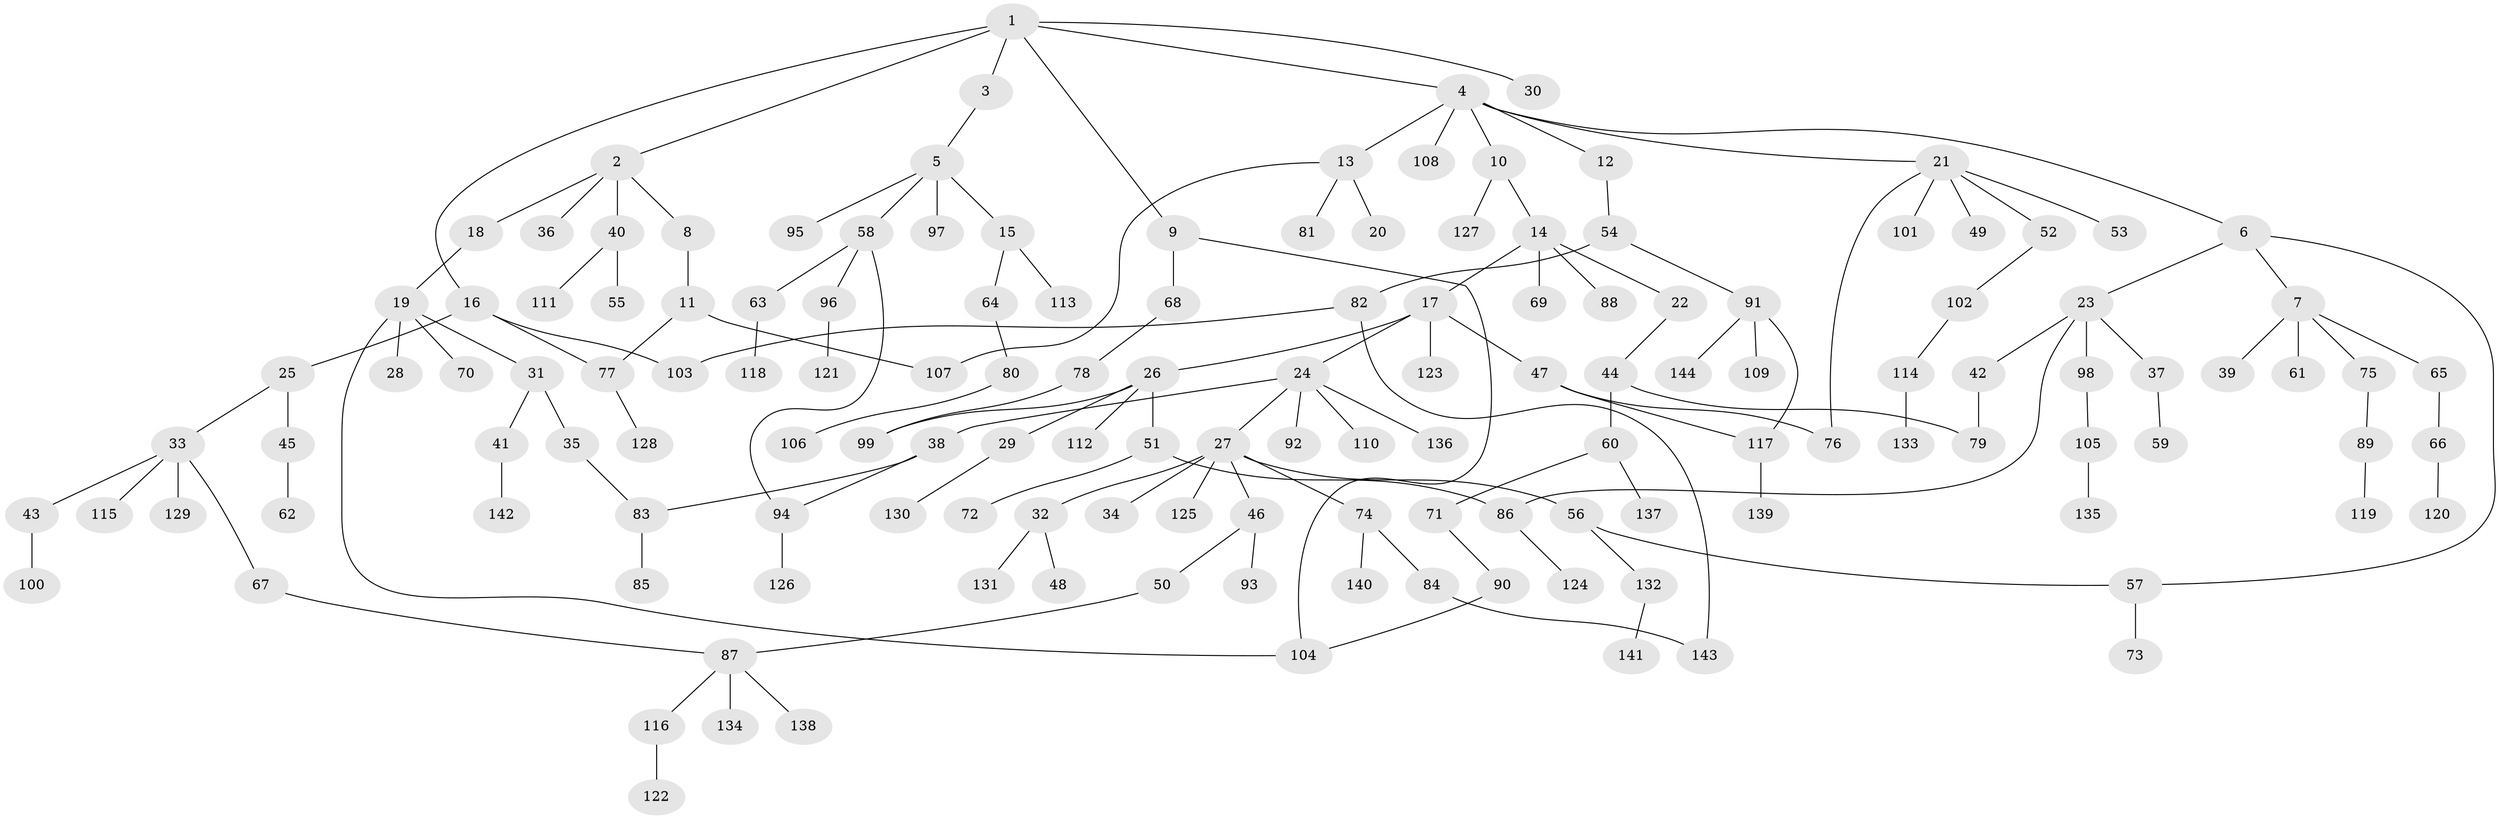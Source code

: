 // coarse degree distribution, {8: 0.019801980198019802, 5: 0.04950495049504951, 2: 0.27722772277227725, 6: 0.0297029702970297, 4: 0.07920792079207921, 3: 0.09900990099009901, 9: 0.009900990099009901, 1: 0.43564356435643564}
// Generated by graph-tools (version 1.1) at 2025/51/02/27/25 19:51:38]
// undirected, 144 vertices, 158 edges
graph export_dot {
graph [start="1"]
  node [color=gray90,style=filled];
  1;
  2;
  3;
  4;
  5;
  6;
  7;
  8;
  9;
  10;
  11;
  12;
  13;
  14;
  15;
  16;
  17;
  18;
  19;
  20;
  21;
  22;
  23;
  24;
  25;
  26;
  27;
  28;
  29;
  30;
  31;
  32;
  33;
  34;
  35;
  36;
  37;
  38;
  39;
  40;
  41;
  42;
  43;
  44;
  45;
  46;
  47;
  48;
  49;
  50;
  51;
  52;
  53;
  54;
  55;
  56;
  57;
  58;
  59;
  60;
  61;
  62;
  63;
  64;
  65;
  66;
  67;
  68;
  69;
  70;
  71;
  72;
  73;
  74;
  75;
  76;
  77;
  78;
  79;
  80;
  81;
  82;
  83;
  84;
  85;
  86;
  87;
  88;
  89;
  90;
  91;
  92;
  93;
  94;
  95;
  96;
  97;
  98;
  99;
  100;
  101;
  102;
  103;
  104;
  105;
  106;
  107;
  108;
  109;
  110;
  111;
  112;
  113;
  114;
  115;
  116;
  117;
  118;
  119;
  120;
  121;
  122;
  123;
  124;
  125;
  126;
  127;
  128;
  129;
  130;
  131;
  132;
  133;
  134;
  135;
  136;
  137;
  138;
  139;
  140;
  141;
  142;
  143;
  144;
  1 -- 2;
  1 -- 3;
  1 -- 4;
  1 -- 9;
  1 -- 16;
  1 -- 30;
  2 -- 8;
  2 -- 18;
  2 -- 36;
  2 -- 40;
  3 -- 5;
  4 -- 6;
  4 -- 10;
  4 -- 12;
  4 -- 13;
  4 -- 21;
  4 -- 108;
  5 -- 15;
  5 -- 58;
  5 -- 95;
  5 -- 97;
  6 -- 7;
  6 -- 23;
  6 -- 57;
  7 -- 39;
  7 -- 61;
  7 -- 65;
  7 -- 75;
  8 -- 11;
  9 -- 68;
  9 -- 104;
  10 -- 14;
  10 -- 127;
  11 -- 77;
  11 -- 107;
  12 -- 54;
  13 -- 20;
  13 -- 81;
  13 -- 107;
  14 -- 17;
  14 -- 22;
  14 -- 69;
  14 -- 88;
  15 -- 64;
  15 -- 113;
  16 -- 25;
  16 -- 103;
  16 -- 77;
  17 -- 24;
  17 -- 26;
  17 -- 47;
  17 -- 123;
  18 -- 19;
  19 -- 28;
  19 -- 31;
  19 -- 70;
  19 -- 104;
  21 -- 49;
  21 -- 52;
  21 -- 53;
  21 -- 101;
  21 -- 76;
  22 -- 44;
  23 -- 37;
  23 -- 42;
  23 -- 86;
  23 -- 98;
  24 -- 27;
  24 -- 38;
  24 -- 92;
  24 -- 110;
  24 -- 136;
  25 -- 33;
  25 -- 45;
  26 -- 29;
  26 -- 51;
  26 -- 99;
  26 -- 112;
  27 -- 32;
  27 -- 34;
  27 -- 46;
  27 -- 56;
  27 -- 74;
  27 -- 125;
  29 -- 130;
  31 -- 35;
  31 -- 41;
  32 -- 48;
  32 -- 131;
  33 -- 43;
  33 -- 67;
  33 -- 115;
  33 -- 129;
  35 -- 83;
  37 -- 59;
  38 -- 94;
  38 -- 83;
  40 -- 55;
  40 -- 111;
  41 -- 142;
  42 -- 79;
  43 -- 100;
  44 -- 60;
  44 -- 79;
  45 -- 62;
  46 -- 50;
  46 -- 93;
  47 -- 76;
  47 -- 117;
  50 -- 87;
  51 -- 72;
  51 -- 86;
  52 -- 102;
  54 -- 82;
  54 -- 91;
  56 -- 132;
  56 -- 57;
  57 -- 73;
  58 -- 63;
  58 -- 96;
  58 -- 94;
  60 -- 71;
  60 -- 137;
  63 -- 118;
  64 -- 80;
  65 -- 66;
  66 -- 120;
  67 -- 87;
  68 -- 78;
  71 -- 90;
  74 -- 84;
  74 -- 140;
  75 -- 89;
  77 -- 128;
  78 -- 99;
  80 -- 106;
  82 -- 143;
  82 -- 103;
  83 -- 85;
  84 -- 143;
  86 -- 124;
  87 -- 116;
  87 -- 134;
  87 -- 138;
  89 -- 119;
  90 -- 104;
  91 -- 109;
  91 -- 117;
  91 -- 144;
  94 -- 126;
  96 -- 121;
  98 -- 105;
  102 -- 114;
  105 -- 135;
  114 -- 133;
  116 -- 122;
  117 -- 139;
  132 -- 141;
}
